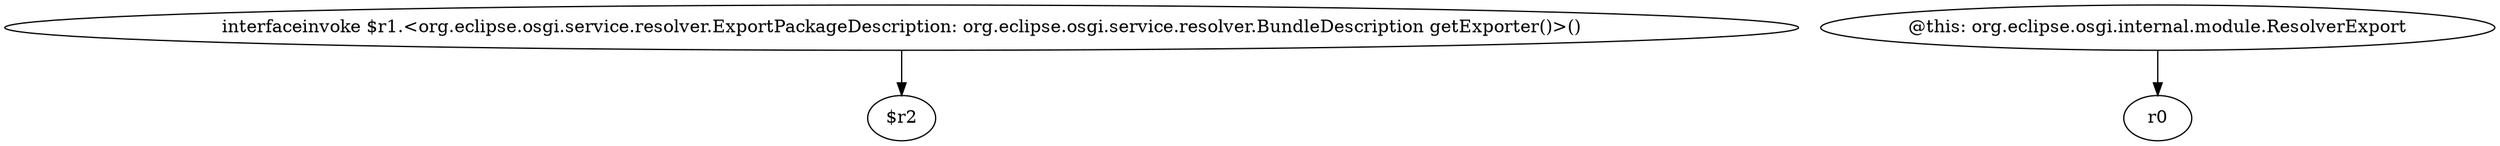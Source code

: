 digraph g {
0[label="interfaceinvoke $r1.<org.eclipse.osgi.service.resolver.ExportPackageDescription: org.eclipse.osgi.service.resolver.BundleDescription getExporter()>()"]
1[label="$r2"]
0->1[label=""]
2[label="@this: org.eclipse.osgi.internal.module.ResolverExport"]
3[label="r0"]
2->3[label=""]
}